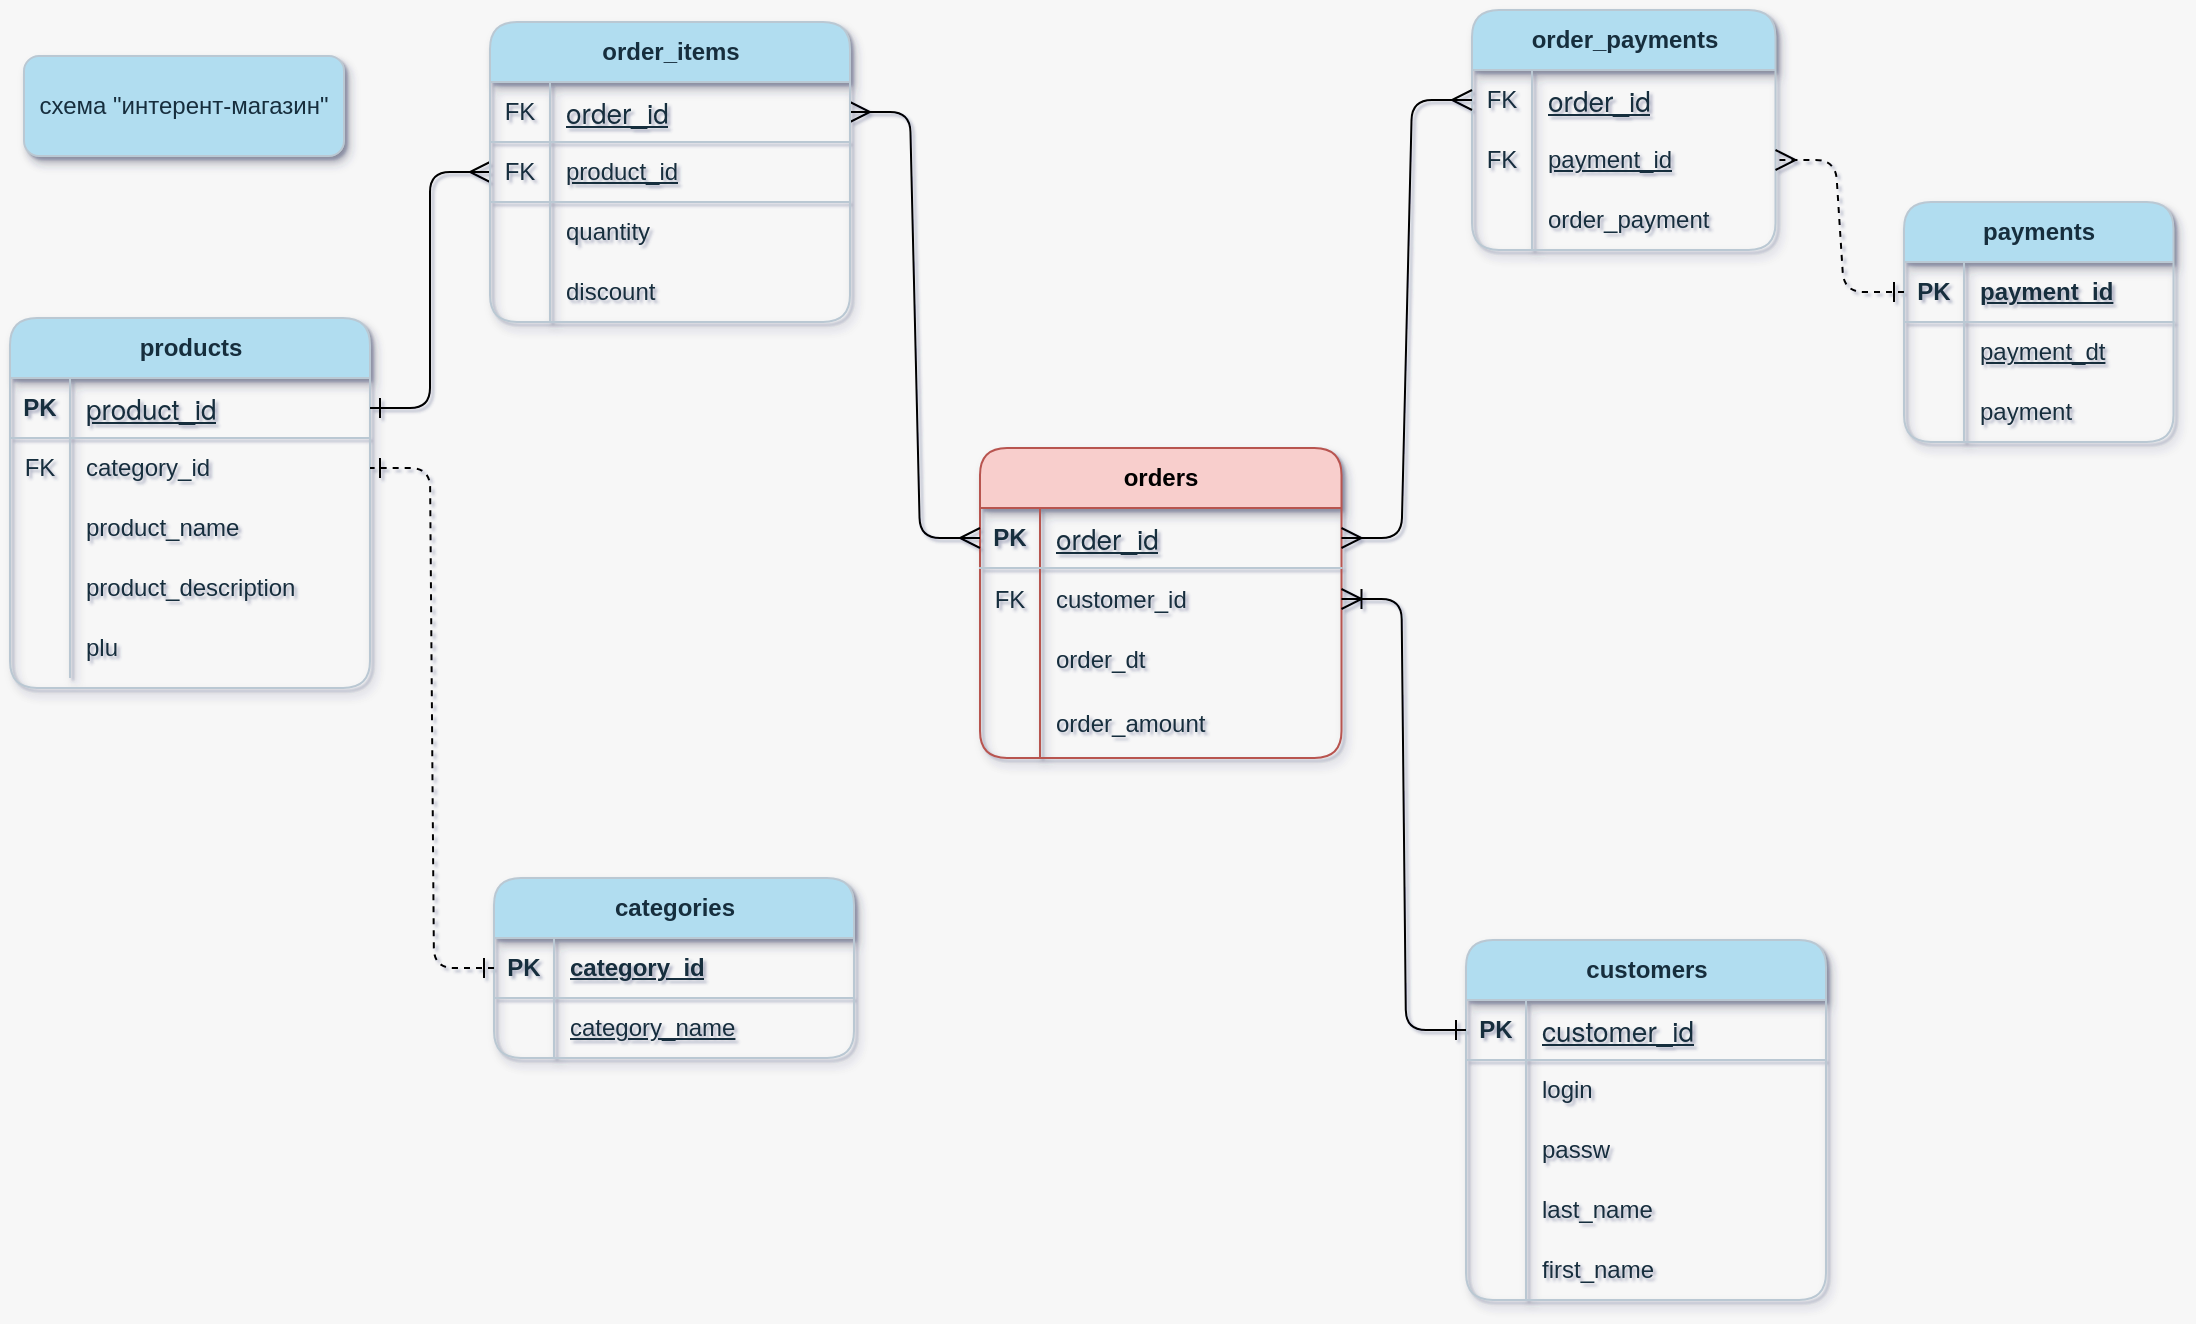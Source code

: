 <mxfile version="26.2.5">
  <diagram name="Страница — 1" id="KrQcsc7k31fv6pEr_eMl">
    <mxGraphModel dx="1380" dy="824" grid="0" gridSize="9" guides="1" tooltips="1" connect="1" arrows="1" fold="1" page="1" pageScale="1" pageWidth="1169" pageHeight="827" background="#F7F7F7" math="0" shadow="1">
      <root>
        <mxCell id="0" />
        <mxCell id="1" parent="0" />
        <mxCell id="bclJb7v47F72luOyzwXd-2" value="orders" style="shape=table;startSize=30;container=1;collapsible=1;childLayout=tableLayout;fixedRows=1;rowLines=0;fontStyle=1;align=center;resizeLast=1;html=1;rounded=1;shadow=1;fillColor=#f8cecc;strokeColor=#b85450;labelBackgroundColor=none;" parent="1" vertex="1">
          <mxGeometry x="547" y="238" width="180.75" height="155" as="geometry" />
        </mxCell>
        <mxCell id="bclJb7v47F72luOyzwXd-3" value="" style="shape=tableRow;horizontal=0;startSize=0;swimlaneHead=0;swimlaneBody=0;fillColor=none;collapsible=0;dropTarget=0;points=[[0,0.5],[1,0.5]];portConstraint=eastwest;top=0;left=0;right=0;bottom=1;rounded=1;labelBackgroundColor=none;strokeColor=#BAC8D3;fontColor=#182E3E;" parent="bclJb7v47F72luOyzwXd-2" vertex="1">
          <mxGeometry y="30" width="180.75" height="30" as="geometry" />
        </mxCell>
        <mxCell id="bclJb7v47F72luOyzwXd-4" value="PK" style="shape=partialRectangle;connectable=0;fillColor=none;top=0;left=0;bottom=0;right=0;fontStyle=1;overflow=hidden;whiteSpace=wrap;html=1;rounded=1;labelBackgroundColor=none;strokeColor=#BAC8D3;fontColor=#182E3E;" parent="bclJb7v47F72luOyzwXd-3" vertex="1">
          <mxGeometry width="30" height="30" as="geometry">
            <mxRectangle width="30" height="30" as="alternateBounds" />
          </mxGeometry>
        </mxCell>
        <mxCell id="bclJb7v47F72luOyzwXd-5" value="&lt;span style=&quot;font-family: &amp;quot;Helvetica Neue&amp;quot;, Helvetica, Arial, sans-serif; font-size: 14px; font-weight: 400;&quot;&gt;order_id&lt;/span&gt;" style="shape=partialRectangle;connectable=0;fillColor=none;top=0;left=0;bottom=0;right=0;align=left;spacingLeft=6;fontStyle=5;overflow=hidden;whiteSpace=wrap;html=1;rounded=1;labelBackgroundColor=none;strokeColor=#BAC8D3;fontColor=#182E3E;" parent="bclJb7v47F72luOyzwXd-3" vertex="1">
          <mxGeometry x="30" width="150.75" height="30" as="geometry">
            <mxRectangle width="150.75" height="30" as="alternateBounds" />
          </mxGeometry>
        </mxCell>
        <mxCell id="bclJb7v47F72luOyzwXd-6" value="" style="shape=tableRow;horizontal=0;startSize=0;swimlaneHead=0;swimlaneBody=0;fillColor=none;collapsible=0;dropTarget=0;points=[[0,0.5],[1,0.5]];portConstraint=eastwest;top=0;left=0;right=0;bottom=0;rounded=1;labelBackgroundColor=none;strokeColor=#BAC8D3;fontColor=#182E3E;" parent="bclJb7v47F72luOyzwXd-2" vertex="1">
          <mxGeometry y="60" width="180.75" height="31" as="geometry" />
        </mxCell>
        <mxCell id="bclJb7v47F72luOyzwXd-7" value="FK" style="shape=partialRectangle;connectable=0;fillColor=none;top=0;left=0;bottom=0;right=0;editable=1;overflow=hidden;whiteSpace=wrap;html=1;rounded=1;labelBackgroundColor=none;strokeColor=#BAC8D3;fontColor=#182E3E;" parent="bclJb7v47F72luOyzwXd-6" vertex="1">
          <mxGeometry width="30" height="31" as="geometry">
            <mxRectangle width="30" height="31" as="alternateBounds" />
          </mxGeometry>
        </mxCell>
        <mxCell id="bclJb7v47F72luOyzwXd-8" value="customer_id" style="shape=partialRectangle;connectable=0;fillColor=none;top=0;left=0;bottom=0;right=0;align=left;spacingLeft=6;overflow=hidden;whiteSpace=wrap;html=1;rounded=1;labelBackgroundColor=none;strokeColor=#BAC8D3;fontColor=#182E3E;" parent="bclJb7v47F72luOyzwXd-6" vertex="1">
          <mxGeometry x="30" width="150.75" height="31" as="geometry">
            <mxRectangle width="150.75" height="31" as="alternateBounds" />
          </mxGeometry>
        </mxCell>
        <mxCell id="bclJb7v47F72luOyzwXd-21" value="" style="shape=tableRow;horizontal=0;startSize=0;swimlaneHead=0;swimlaneBody=0;fillColor=none;collapsible=0;dropTarget=0;points=[[0,0.5],[1,0.5]];portConstraint=eastwest;top=0;left=0;right=0;bottom=0;rounded=1;labelBackgroundColor=none;strokeColor=#BAC8D3;fontColor=#182E3E;" parent="bclJb7v47F72luOyzwXd-2" vertex="1">
          <mxGeometry y="91" width="180.75" height="30" as="geometry" />
        </mxCell>
        <mxCell id="bclJb7v47F72luOyzwXd-22" value="" style="shape=partialRectangle;connectable=0;fillColor=none;top=0;left=0;bottom=0;right=0;editable=1;overflow=hidden;whiteSpace=wrap;html=1;rounded=1;labelBackgroundColor=none;strokeColor=#BAC8D3;fontColor=#182E3E;" parent="bclJb7v47F72luOyzwXd-21" vertex="1">
          <mxGeometry width="30" height="30" as="geometry">
            <mxRectangle width="30" height="30" as="alternateBounds" />
          </mxGeometry>
        </mxCell>
        <mxCell id="bclJb7v47F72luOyzwXd-23" value="order_dt" style="shape=partialRectangle;connectable=0;fillColor=none;top=0;left=0;bottom=0;right=0;align=left;spacingLeft=6;overflow=hidden;whiteSpace=wrap;html=1;rounded=1;labelBackgroundColor=none;strokeColor=#BAC8D3;fontColor=#182E3E;" parent="bclJb7v47F72luOyzwXd-21" vertex="1">
          <mxGeometry x="30" width="150.75" height="30" as="geometry">
            <mxRectangle width="150.75" height="30" as="alternateBounds" />
          </mxGeometry>
        </mxCell>
        <mxCell id="bclJb7v47F72luOyzwXd-18" value="" style="shape=tableRow;horizontal=0;startSize=0;swimlaneHead=0;swimlaneBody=0;fillColor=none;collapsible=0;dropTarget=0;points=[[0,0.5],[1,0.5]];portConstraint=eastwest;top=0;left=0;right=0;bottom=0;rounded=1;labelBackgroundColor=none;strokeColor=#BAC8D3;fontColor=#182E3E;" parent="bclJb7v47F72luOyzwXd-2" vertex="1">
          <mxGeometry y="121" width="180.75" height="34" as="geometry" />
        </mxCell>
        <mxCell id="bclJb7v47F72luOyzwXd-19" value="" style="shape=partialRectangle;connectable=0;fillColor=none;top=0;left=0;bottom=0;right=0;editable=1;overflow=hidden;whiteSpace=wrap;html=1;rounded=1;labelBackgroundColor=none;strokeColor=#BAC8D3;fontColor=#182E3E;" parent="bclJb7v47F72luOyzwXd-18" vertex="1">
          <mxGeometry width="30" height="34" as="geometry">
            <mxRectangle width="30" height="34" as="alternateBounds" />
          </mxGeometry>
        </mxCell>
        <mxCell id="bclJb7v47F72luOyzwXd-20" value="order_amount" style="shape=partialRectangle;connectable=0;fillColor=none;top=0;left=0;bottom=0;right=0;align=left;spacingLeft=6;overflow=hidden;whiteSpace=wrap;html=1;rounded=1;labelBackgroundColor=none;strokeColor=#BAC8D3;fontColor=#182E3E;" parent="bclJb7v47F72luOyzwXd-18" vertex="1">
          <mxGeometry x="30" width="150.75" height="34" as="geometry">
            <mxRectangle width="150.75" height="34" as="alternateBounds" />
          </mxGeometry>
        </mxCell>
        <mxCell id="bclJb7v47F72luOyzwXd-79" value="схема &quot;интерент-магазин&quot;" style="whiteSpace=wrap;html=1;align=center;fillColor=#B1DDF0;strokeColor=#BAC8D3;rounded=1;shadow=1;labelBackgroundColor=none;fontColor=#182E3E;" parent="1" vertex="1">
          <mxGeometry x="69" y="42" width="160" height="50" as="geometry" />
        </mxCell>
        <mxCell id="7eyVPZF4cDGqQZZLg-yx-17" value="order_payments" style="shape=table;startSize=30;container=1;collapsible=1;childLayout=tableLayout;fixedRows=1;rowLines=0;fontStyle=1;align=center;resizeLast=1;html=1;rounded=1;shadow=1;fillColor=#B1DDF0;strokeColor=#BAC8D3;labelBackgroundColor=none;fontColor=#182E3E;" vertex="1" parent="1">
          <mxGeometry x="793" y="19" width="151.75" height="120" as="geometry" />
        </mxCell>
        <mxCell id="7eyVPZF4cDGqQZZLg-yx-21" value="" style="shape=tableRow;horizontal=0;startSize=0;swimlaneHead=0;swimlaneBody=0;fillColor=none;collapsible=0;dropTarget=0;points=[[0,0.5],[1,0.5]];portConstraint=eastwest;top=0;left=0;right=0;bottom=0;rounded=1;labelBackgroundColor=none;strokeColor=#BAC8D3;fontColor=#182E3E;" vertex="1" parent="7eyVPZF4cDGqQZZLg-yx-17">
          <mxGeometry y="30" width="151.75" height="30" as="geometry" />
        </mxCell>
        <mxCell id="7eyVPZF4cDGqQZZLg-yx-22" value="FK" style="shape=partialRectangle;connectable=0;fillColor=none;top=0;left=0;bottom=0;right=0;editable=1;overflow=hidden;whiteSpace=wrap;html=1;rounded=1;labelBackgroundColor=none;strokeColor=#BAC8D3;fontColor=#182E3E;" vertex="1" parent="7eyVPZF4cDGqQZZLg-yx-21">
          <mxGeometry width="30" height="30" as="geometry">
            <mxRectangle width="30" height="30" as="alternateBounds" />
          </mxGeometry>
        </mxCell>
        <mxCell id="7eyVPZF4cDGqQZZLg-yx-23" value="&lt;span style=&quot;font-family: &amp;quot;Helvetica Neue&amp;quot;, Helvetica, Arial, sans-serif; font-size: 14px; text-decoration-line: underline;&quot;&gt;order_id&lt;/span&gt;" style="shape=partialRectangle;connectable=0;fillColor=none;top=0;left=0;bottom=0;right=0;align=left;spacingLeft=6;overflow=hidden;whiteSpace=wrap;html=1;rounded=1;labelBackgroundColor=none;strokeColor=#BAC8D3;fontColor=#182E3E;" vertex="1" parent="7eyVPZF4cDGqQZZLg-yx-21">
          <mxGeometry x="30" width="121.75" height="30" as="geometry">
            <mxRectangle width="121.75" height="30" as="alternateBounds" />
          </mxGeometry>
        </mxCell>
        <mxCell id="7eyVPZF4cDGqQZZLg-yx-24" value="" style="shape=tableRow;horizontal=0;startSize=0;swimlaneHead=0;swimlaneBody=0;fillColor=none;collapsible=0;dropTarget=0;points=[[0,0.5],[1,0.5]];portConstraint=eastwest;top=0;left=0;right=0;bottom=0;rounded=1;labelBackgroundColor=none;strokeColor=#BAC8D3;fontColor=#182E3E;" vertex="1" parent="7eyVPZF4cDGqQZZLg-yx-17">
          <mxGeometry y="60" width="151.75" height="30" as="geometry" />
        </mxCell>
        <mxCell id="7eyVPZF4cDGqQZZLg-yx-25" value="FK" style="shape=partialRectangle;connectable=0;fillColor=none;top=0;left=0;bottom=0;right=0;editable=1;overflow=hidden;whiteSpace=wrap;html=1;rounded=1;labelBackgroundColor=none;strokeColor=#BAC8D3;fontColor=#182E3E;" vertex="1" parent="7eyVPZF4cDGqQZZLg-yx-24">
          <mxGeometry width="30" height="30" as="geometry">
            <mxRectangle width="30" height="30" as="alternateBounds" />
          </mxGeometry>
        </mxCell>
        <mxCell id="7eyVPZF4cDGqQZZLg-yx-26" value="&lt;u&gt;payment_id&lt;/u&gt;" style="shape=partialRectangle;connectable=0;fillColor=none;top=0;left=0;bottom=0;right=0;align=left;spacingLeft=6;overflow=hidden;whiteSpace=wrap;html=1;rounded=1;labelBackgroundColor=none;strokeColor=#BAC8D3;fontColor=#182E3E;" vertex="1" parent="7eyVPZF4cDGqQZZLg-yx-24">
          <mxGeometry x="30" width="121.75" height="30" as="geometry">
            <mxRectangle width="121.75" height="30" as="alternateBounds" />
          </mxGeometry>
        </mxCell>
        <mxCell id="7eyVPZF4cDGqQZZLg-yx-27" value="" style="shape=tableRow;horizontal=0;startSize=0;swimlaneHead=0;swimlaneBody=0;fillColor=none;collapsible=0;dropTarget=0;points=[[0,0.5],[1,0.5]];portConstraint=eastwest;top=0;left=0;right=0;bottom=0;rounded=1;labelBackgroundColor=none;strokeColor=#BAC8D3;fontColor=#182E3E;" vertex="1" parent="7eyVPZF4cDGqQZZLg-yx-17">
          <mxGeometry y="90" width="151.75" height="30" as="geometry" />
        </mxCell>
        <mxCell id="7eyVPZF4cDGqQZZLg-yx-28" value="" style="shape=partialRectangle;connectable=0;fillColor=none;top=0;left=0;bottom=0;right=0;editable=1;overflow=hidden;whiteSpace=wrap;html=1;rounded=1;labelBackgroundColor=none;strokeColor=#BAC8D3;fontColor=#182E3E;" vertex="1" parent="7eyVPZF4cDGqQZZLg-yx-27">
          <mxGeometry width="30" height="30" as="geometry">
            <mxRectangle width="30" height="30" as="alternateBounds" />
          </mxGeometry>
        </mxCell>
        <mxCell id="7eyVPZF4cDGqQZZLg-yx-29" value="order_payment" style="shape=partialRectangle;connectable=0;fillColor=none;top=0;left=0;bottom=0;right=0;align=left;spacingLeft=6;overflow=hidden;whiteSpace=wrap;html=1;rounded=1;labelBackgroundColor=none;strokeColor=#BAC8D3;fontColor=#182E3E;" vertex="1" parent="7eyVPZF4cDGqQZZLg-yx-27">
          <mxGeometry x="30" width="121.75" height="30" as="geometry">
            <mxRectangle width="121.75" height="30" as="alternateBounds" />
          </mxGeometry>
        </mxCell>
        <mxCell id="7eyVPZF4cDGqQZZLg-yx-33" value="payments" style="shape=table;startSize=30;container=1;collapsible=1;childLayout=tableLayout;fixedRows=1;rowLines=0;fontStyle=1;align=center;resizeLast=1;html=1;rounded=1;shadow=1;fillColor=#B1DDF0;strokeColor=#BAC8D3;labelBackgroundColor=none;fontColor=#182E3E;" vertex="1" parent="1">
          <mxGeometry x="1009" y="115" width="134.75" height="120" as="geometry" />
        </mxCell>
        <mxCell id="7eyVPZF4cDGqQZZLg-yx-34" value="" style="shape=tableRow;horizontal=0;startSize=0;swimlaneHead=0;swimlaneBody=0;fillColor=none;collapsible=0;dropTarget=0;points=[[0,0.5],[1,0.5]];portConstraint=eastwest;top=0;left=0;right=0;bottom=1;rounded=1;labelBackgroundColor=none;strokeColor=#BAC8D3;fontColor=#182E3E;" vertex="1" parent="7eyVPZF4cDGqQZZLg-yx-33">
          <mxGeometry y="30" width="134.75" height="30" as="geometry" />
        </mxCell>
        <mxCell id="7eyVPZF4cDGqQZZLg-yx-35" value="PK" style="shape=partialRectangle;connectable=0;fillColor=none;top=0;left=0;bottom=0;right=0;fontStyle=1;overflow=hidden;whiteSpace=wrap;html=1;rounded=1;labelBackgroundColor=none;strokeColor=#BAC8D3;fontColor=#182E3E;" vertex="1" parent="7eyVPZF4cDGqQZZLg-yx-34">
          <mxGeometry width="30" height="30" as="geometry">
            <mxRectangle width="30" height="30" as="alternateBounds" />
          </mxGeometry>
        </mxCell>
        <mxCell id="7eyVPZF4cDGqQZZLg-yx-36" value="payment_id" style="shape=partialRectangle;connectable=0;fillColor=none;top=0;left=0;bottom=0;right=0;align=left;spacingLeft=6;fontStyle=5;overflow=hidden;whiteSpace=wrap;html=1;rounded=1;labelBackgroundColor=none;strokeColor=#BAC8D3;fontColor=#182E3E;" vertex="1" parent="7eyVPZF4cDGqQZZLg-yx-34">
          <mxGeometry x="30" width="104.75" height="30" as="geometry">
            <mxRectangle width="104.75" height="30" as="alternateBounds" />
          </mxGeometry>
        </mxCell>
        <mxCell id="7eyVPZF4cDGqQZZLg-yx-40" value="" style="shape=tableRow;horizontal=0;startSize=0;swimlaneHead=0;swimlaneBody=0;fillColor=none;collapsible=0;dropTarget=0;points=[[0,0.5],[1,0.5]];portConstraint=eastwest;top=0;left=0;right=0;bottom=0;rounded=1;labelBackgroundColor=none;strokeColor=#BAC8D3;fontColor=#182E3E;" vertex="1" parent="7eyVPZF4cDGqQZZLg-yx-33">
          <mxGeometry y="60" width="134.75" height="30" as="geometry" />
        </mxCell>
        <mxCell id="7eyVPZF4cDGqQZZLg-yx-41" value="" style="shape=partialRectangle;connectable=0;fillColor=none;top=0;left=0;bottom=0;right=0;editable=1;overflow=hidden;whiteSpace=wrap;html=1;rounded=1;labelBackgroundColor=none;strokeColor=#BAC8D3;fontColor=#182E3E;" vertex="1" parent="7eyVPZF4cDGqQZZLg-yx-40">
          <mxGeometry width="30" height="30" as="geometry">
            <mxRectangle width="30" height="30" as="alternateBounds" />
          </mxGeometry>
        </mxCell>
        <mxCell id="7eyVPZF4cDGqQZZLg-yx-42" value="&lt;u&gt;payment_dt&lt;/u&gt;" style="shape=partialRectangle;connectable=0;fillColor=none;top=0;left=0;bottom=0;right=0;align=left;spacingLeft=6;overflow=hidden;whiteSpace=wrap;html=1;rounded=1;labelBackgroundColor=none;strokeColor=#BAC8D3;fontColor=#182E3E;" vertex="1" parent="7eyVPZF4cDGqQZZLg-yx-40">
          <mxGeometry x="30" width="104.75" height="30" as="geometry">
            <mxRectangle width="104.75" height="30" as="alternateBounds" />
          </mxGeometry>
        </mxCell>
        <mxCell id="7eyVPZF4cDGqQZZLg-yx-43" value="" style="shape=tableRow;horizontal=0;startSize=0;swimlaneHead=0;swimlaneBody=0;fillColor=none;collapsible=0;dropTarget=0;points=[[0,0.5],[1,0.5]];portConstraint=eastwest;top=0;left=0;right=0;bottom=0;rounded=1;labelBackgroundColor=none;strokeColor=#BAC8D3;fontColor=#182E3E;" vertex="1" parent="7eyVPZF4cDGqQZZLg-yx-33">
          <mxGeometry y="90" width="134.75" height="30" as="geometry" />
        </mxCell>
        <mxCell id="7eyVPZF4cDGqQZZLg-yx-44" value="" style="shape=partialRectangle;connectable=0;fillColor=none;top=0;left=0;bottom=0;right=0;editable=1;overflow=hidden;whiteSpace=wrap;html=1;rounded=1;labelBackgroundColor=none;strokeColor=#BAC8D3;fontColor=#182E3E;" vertex="1" parent="7eyVPZF4cDGqQZZLg-yx-43">
          <mxGeometry width="30" height="30" as="geometry">
            <mxRectangle width="30" height="30" as="alternateBounds" />
          </mxGeometry>
        </mxCell>
        <mxCell id="7eyVPZF4cDGqQZZLg-yx-45" value="payment" style="shape=partialRectangle;connectable=0;fillColor=none;top=0;left=0;bottom=0;right=0;align=left;spacingLeft=6;overflow=hidden;whiteSpace=wrap;html=1;rounded=1;labelBackgroundColor=none;strokeColor=#BAC8D3;fontColor=#182E3E;" vertex="1" parent="7eyVPZF4cDGqQZZLg-yx-43">
          <mxGeometry x="30" width="104.75" height="30" as="geometry">
            <mxRectangle width="104.75" height="30" as="alternateBounds" />
          </mxGeometry>
        </mxCell>
        <mxCell id="7eyVPZF4cDGqQZZLg-yx-46" value="categories" style="shape=table;startSize=30;container=1;collapsible=1;childLayout=tableLayout;fixedRows=1;rowLines=0;fontStyle=1;align=center;resizeLast=1;html=1;rounded=1;shadow=1;fillColor=#B1DDF0;strokeColor=#BAC8D3;labelBackgroundColor=none;fontColor=#182E3E;" vertex="1" parent="1">
          <mxGeometry x="304" y="453" width="180" height="90" as="geometry" />
        </mxCell>
        <mxCell id="7eyVPZF4cDGqQZZLg-yx-47" value="" style="shape=tableRow;horizontal=0;startSize=0;swimlaneHead=0;swimlaneBody=0;fillColor=none;collapsible=0;dropTarget=0;points=[[0,0.5],[1,0.5]];portConstraint=eastwest;top=0;left=0;right=0;bottom=1;rounded=1;labelBackgroundColor=none;strokeColor=#BAC8D3;fontColor=#182E3E;" vertex="1" parent="7eyVPZF4cDGqQZZLg-yx-46">
          <mxGeometry y="30" width="180" height="30" as="geometry" />
        </mxCell>
        <mxCell id="7eyVPZF4cDGqQZZLg-yx-48" value="PK" style="shape=partialRectangle;connectable=0;fillColor=none;top=0;left=0;bottom=0;right=0;fontStyle=1;overflow=hidden;whiteSpace=wrap;html=1;rounded=1;labelBackgroundColor=none;strokeColor=#BAC8D3;fontColor=#182E3E;" vertex="1" parent="7eyVPZF4cDGqQZZLg-yx-47">
          <mxGeometry width="30" height="30" as="geometry">
            <mxRectangle width="30" height="30" as="alternateBounds" />
          </mxGeometry>
        </mxCell>
        <mxCell id="7eyVPZF4cDGqQZZLg-yx-49" value="category_id" style="shape=partialRectangle;connectable=0;fillColor=none;top=0;left=0;bottom=0;right=0;align=left;spacingLeft=6;fontStyle=5;overflow=hidden;whiteSpace=wrap;html=1;rounded=1;labelBackgroundColor=none;strokeColor=#BAC8D3;fontColor=#182E3E;" vertex="1" parent="7eyVPZF4cDGqQZZLg-yx-47">
          <mxGeometry x="30" width="150" height="30" as="geometry">
            <mxRectangle width="150" height="30" as="alternateBounds" />
          </mxGeometry>
        </mxCell>
        <mxCell id="7eyVPZF4cDGqQZZLg-yx-50" value="" style="shape=tableRow;horizontal=0;startSize=0;swimlaneHead=0;swimlaneBody=0;fillColor=none;collapsible=0;dropTarget=0;points=[[0,0.5],[1,0.5]];portConstraint=eastwest;top=0;left=0;right=0;bottom=0;rounded=1;labelBackgroundColor=none;strokeColor=#BAC8D3;fontColor=#182E3E;" vertex="1" parent="7eyVPZF4cDGqQZZLg-yx-46">
          <mxGeometry y="60" width="180" height="30" as="geometry" />
        </mxCell>
        <mxCell id="7eyVPZF4cDGqQZZLg-yx-51" value="" style="shape=partialRectangle;connectable=0;fillColor=none;top=0;left=0;bottom=0;right=0;editable=1;overflow=hidden;whiteSpace=wrap;html=1;rounded=1;labelBackgroundColor=none;strokeColor=#BAC8D3;fontColor=#182E3E;" vertex="1" parent="7eyVPZF4cDGqQZZLg-yx-50">
          <mxGeometry width="30" height="30" as="geometry">
            <mxRectangle width="30" height="30" as="alternateBounds" />
          </mxGeometry>
        </mxCell>
        <mxCell id="7eyVPZF4cDGqQZZLg-yx-52" value="&lt;u&gt;category_name&lt;/u&gt;" style="shape=partialRectangle;connectable=0;fillColor=none;top=0;left=0;bottom=0;right=0;align=left;spacingLeft=6;overflow=hidden;whiteSpace=wrap;html=1;rounded=1;labelBackgroundColor=none;strokeColor=#BAC8D3;fontColor=#182E3E;" vertex="1" parent="7eyVPZF4cDGqQZZLg-yx-50">
          <mxGeometry x="30" width="150" height="30" as="geometry">
            <mxRectangle width="150" height="30" as="alternateBounds" />
          </mxGeometry>
        </mxCell>
        <mxCell id="7eyVPZF4cDGqQZZLg-yx-56" value="customers" style="shape=table;startSize=30;container=1;collapsible=1;childLayout=tableLayout;fixedRows=1;rowLines=0;fontStyle=1;align=center;resizeLast=1;html=1;rounded=1;shadow=1;fillColor=#B1DDF0;strokeColor=#BAC8D3;labelBackgroundColor=none;fontColor=#182E3E;" vertex="1" parent="1">
          <mxGeometry x="790" y="484" width="180" height="180" as="geometry" />
        </mxCell>
        <mxCell id="7eyVPZF4cDGqQZZLg-yx-57" value="" style="shape=tableRow;horizontal=0;startSize=0;swimlaneHead=0;swimlaneBody=0;fillColor=none;collapsible=0;dropTarget=0;points=[[0,0.5],[1,0.5]];portConstraint=eastwest;top=0;left=0;right=0;bottom=1;rounded=1;labelBackgroundColor=none;strokeColor=#BAC8D3;fontColor=#182E3E;" vertex="1" parent="7eyVPZF4cDGqQZZLg-yx-56">
          <mxGeometry y="30" width="180" height="30" as="geometry" />
        </mxCell>
        <mxCell id="7eyVPZF4cDGqQZZLg-yx-58" value="PK" style="shape=partialRectangle;connectable=0;fillColor=none;top=0;left=0;bottom=0;right=0;fontStyle=1;overflow=hidden;whiteSpace=wrap;html=1;rounded=1;labelBackgroundColor=none;strokeColor=#BAC8D3;fontColor=#182E3E;" vertex="1" parent="7eyVPZF4cDGqQZZLg-yx-57">
          <mxGeometry width="30" height="30" as="geometry">
            <mxRectangle width="30" height="30" as="alternateBounds" />
          </mxGeometry>
        </mxCell>
        <mxCell id="7eyVPZF4cDGqQZZLg-yx-59" value="&lt;span style=&quot;font-family: &amp;quot;Helvetica Neue&amp;quot;, Helvetica, Arial, sans-serif; font-size: 14px; font-weight: 400;&quot;&gt;customer_id&lt;/span&gt;" style="shape=partialRectangle;connectable=0;fillColor=none;top=0;left=0;bottom=0;right=0;align=left;spacingLeft=6;fontStyle=5;overflow=hidden;whiteSpace=wrap;html=1;rounded=1;labelBackgroundColor=none;strokeColor=#BAC8D3;fontColor=#182E3E;" vertex="1" parent="7eyVPZF4cDGqQZZLg-yx-57">
          <mxGeometry x="30" width="150" height="30" as="geometry">
            <mxRectangle width="150" height="30" as="alternateBounds" />
          </mxGeometry>
        </mxCell>
        <mxCell id="7eyVPZF4cDGqQZZLg-yx-60" value="" style="shape=tableRow;horizontal=0;startSize=0;swimlaneHead=0;swimlaneBody=0;fillColor=none;collapsible=0;dropTarget=0;points=[[0,0.5],[1,0.5]];portConstraint=eastwest;top=0;left=0;right=0;bottom=0;rounded=1;labelBackgroundColor=none;strokeColor=#BAC8D3;fontColor=#182E3E;" vertex="1" parent="7eyVPZF4cDGqQZZLg-yx-56">
          <mxGeometry y="60" width="180" height="30" as="geometry" />
        </mxCell>
        <mxCell id="7eyVPZF4cDGqQZZLg-yx-61" value="" style="shape=partialRectangle;connectable=0;fillColor=none;top=0;left=0;bottom=0;right=0;editable=1;overflow=hidden;whiteSpace=wrap;html=1;rounded=1;labelBackgroundColor=none;strokeColor=#BAC8D3;fontColor=#182E3E;" vertex="1" parent="7eyVPZF4cDGqQZZLg-yx-60">
          <mxGeometry width="30" height="30" as="geometry">
            <mxRectangle width="30" height="30" as="alternateBounds" />
          </mxGeometry>
        </mxCell>
        <mxCell id="7eyVPZF4cDGqQZZLg-yx-62" value="login" style="shape=partialRectangle;connectable=0;fillColor=none;top=0;left=0;bottom=0;right=0;align=left;spacingLeft=6;overflow=hidden;whiteSpace=wrap;html=1;rounded=1;labelBackgroundColor=none;strokeColor=#BAC8D3;fontColor=#182E3E;" vertex="1" parent="7eyVPZF4cDGqQZZLg-yx-60">
          <mxGeometry x="30" width="150" height="30" as="geometry">
            <mxRectangle width="150" height="30" as="alternateBounds" />
          </mxGeometry>
        </mxCell>
        <mxCell id="7eyVPZF4cDGqQZZLg-yx-63" value="" style="shape=tableRow;horizontal=0;startSize=0;swimlaneHead=0;swimlaneBody=0;fillColor=none;collapsible=0;dropTarget=0;points=[[0,0.5],[1,0.5]];portConstraint=eastwest;top=0;left=0;right=0;bottom=0;rounded=1;labelBackgroundColor=none;strokeColor=#BAC8D3;fontColor=#182E3E;" vertex="1" parent="7eyVPZF4cDGqQZZLg-yx-56">
          <mxGeometry y="90" width="180" height="30" as="geometry" />
        </mxCell>
        <mxCell id="7eyVPZF4cDGqQZZLg-yx-64" value="" style="shape=partialRectangle;connectable=0;fillColor=none;top=0;left=0;bottom=0;right=0;editable=1;overflow=hidden;whiteSpace=wrap;html=1;rounded=1;labelBackgroundColor=none;strokeColor=#BAC8D3;fontColor=#182E3E;" vertex="1" parent="7eyVPZF4cDGqQZZLg-yx-63">
          <mxGeometry width="30" height="30" as="geometry">
            <mxRectangle width="30" height="30" as="alternateBounds" />
          </mxGeometry>
        </mxCell>
        <mxCell id="7eyVPZF4cDGqQZZLg-yx-65" value="passw" style="shape=partialRectangle;connectable=0;fillColor=none;top=0;left=0;bottom=0;right=0;align=left;spacingLeft=6;overflow=hidden;whiteSpace=wrap;html=1;rounded=1;labelBackgroundColor=none;strokeColor=#BAC8D3;fontColor=#182E3E;" vertex="1" parent="7eyVPZF4cDGqQZZLg-yx-63">
          <mxGeometry x="30" width="150" height="30" as="geometry">
            <mxRectangle width="150" height="30" as="alternateBounds" />
          </mxGeometry>
        </mxCell>
        <mxCell id="7eyVPZF4cDGqQZZLg-yx-66" value="" style="shape=tableRow;horizontal=0;startSize=0;swimlaneHead=0;swimlaneBody=0;fillColor=none;collapsible=0;dropTarget=0;points=[[0,0.5],[1,0.5]];portConstraint=eastwest;top=0;left=0;right=0;bottom=0;rounded=1;labelBackgroundColor=none;strokeColor=#BAC8D3;fontColor=#182E3E;" vertex="1" parent="7eyVPZF4cDGqQZZLg-yx-56">
          <mxGeometry y="120" width="180" height="30" as="geometry" />
        </mxCell>
        <mxCell id="7eyVPZF4cDGqQZZLg-yx-67" value="" style="shape=partialRectangle;connectable=0;fillColor=none;top=0;left=0;bottom=0;right=0;editable=1;overflow=hidden;whiteSpace=wrap;html=1;rounded=1;labelBackgroundColor=none;strokeColor=#BAC8D3;fontColor=#182E3E;" vertex="1" parent="7eyVPZF4cDGqQZZLg-yx-66">
          <mxGeometry width="30" height="30" as="geometry">
            <mxRectangle width="30" height="30" as="alternateBounds" />
          </mxGeometry>
        </mxCell>
        <mxCell id="7eyVPZF4cDGqQZZLg-yx-68" value="last_name" style="shape=partialRectangle;connectable=0;fillColor=none;top=0;left=0;bottom=0;right=0;align=left;spacingLeft=6;overflow=hidden;whiteSpace=wrap;html=1;rounded=1;labelBackgroundColor=none;strokeColor=#BAC8D3;fontColor=#182E3E;" vertex="1" parent="7eyVPZF4cDGqQZZLg-yx-66">
          <mxGeometry x="30" width="150" height="30" as="geometry">
            <mxRectangle width="150" height="30" as="alternateBounds" />
          </mxGeometry>
        </mxCell>
        <mxCell id="7eyVPZF4cDGqQZZLg-yx-70" value="" style="shape=tableRow;horizontal=0;startSize=0;swimlaneHead=0;swimlaneBody=0;fillColor=none;collapsible=0;dropTarget=0;points=[[0,0.5],[1,0.5]];portConstraint=eastwest;top=0;left=0;right=0;bottom=0;rounded=1;labelBackgroundColor=none;strokeColor=#BAC8D3;fontColor=#182E3E;" vertex="1" parent="7eyVPZF4cDGqQZZLg-yx-56">
          <mxGeometry y="150" width="180" height="30" as="geometry" />
        </mxCell>
        <mxCell id="7eyVPZF4cDGqQZZLg-yx-71" value="" style="shape=partialRectangle;connectable=0;fillColor=none;top=0;left=0;bottom=0;right=0;editable=1;overflow=hidden;whiteSpace=wrap;html=1;rounded=1;labelBackgroundColor=none;strokeColor=#BAC8D3;fontColor=#182E3E;" vertex="1" parent="7eyVPZF4cDGqQZZLg-yx-70">
          <mxGeometry width="30" height="30" as="geometry">
            <mxRectangle width="30" height="30" as="alternateBounds" />
          </mxGeometry>
        </mxCell>
        <mxCell id="7eyVPZF4cDGqQZZLg-yx-72" value="first_name" style="shape=partialRectangle;connectable=0;fillColor=none;top=0;left=0;bottom=0;right=0;align=left;spacingLeft=6;overflow=hidden;whiteSpace=wrap;html=1;rounded=1;labelBackgroundColor=none;strokeColor=#BAC8D3;fontColor=#182E3E;" vertex="1" parent="7eyVPZF4cDGqQZZLg-yx-70">
          <mxGeometry x="30" width="150" height="30" as="geometry">
            <mxRectangle width="150" height="30" as="alternateBounds" />
          </mxGeometry>
        </mxCell>
        <mxCell id="7eyVPZF4cDGqQZZLg-yx-73" value="products" style="shape=table;startSize=30;container=1;collapsible=1;childLayout=tableLayout;fixedRows=1;rowLines=0;fontStyle=1;align=center;resizeLast=1;html=1;rounded=1;shadow=1;fillColor=#B1DDF0;strokeColor=#BAC8D3;labelBackgroundColor=none;fontColor=#182E3E;" vertex="1" parent="1">
          <mxGeometry x="62" y="173" width="180" height="185" as="geometry" />
        </mxCell>
        <mxCell id="7eyVPZF4cDGqQZZLg-yx-74" value="" style="shape=tableRow;horizontal=0;startSize=0;swimlaneHead=0;swimlaneBody=0;fillColor=none;collapsible=0;dropTarget=0;points=[[0,0.5],[1,0.5]];portConstraint=eastwest;top=0;left=0;right=0;bottom=1;rounded=1;labelBackgroundColor=none;strokeColor=#BAC8D3;fontColor=#182E3E;" vertex="1" parent="7eyVPZF4cDGqQZZLg-yx-73">
          <mxGeometry y="30" width="180" height="30" as="geometry" />
        </mxCell>
        <mxCell id="7eyVPZF4cDGqQZZLg-yx-75" value="PK" style="shape=partialRectangle;connectable=0;fillColor=none;top=0;left=0;bottom=0;right=0;fontStyle=1;overflow=hidden;whiteSpace=wrap;html=1;rounded=1;labelBackgroundColor=none;strokeColor=#BAC8D3;fontColor=#182E3E;" vertex="1" parent="7eyVPZF4cDGqQZZLg-yx-74">
          <mxGeometry width="30" height="30" as="geometry">
            <mxRectangle width="30" height="30" as="alternateBounds" />
          </mxGeometry>
        </mxCell>
        <mxCell id="7eyVPZF4cDGqQZZLg-yx-76" value="&lt;span style=&quot;font-family: &amp;quot;Helvetica Neue&amp;quot;, Helvetica, Arial, sans-serif; font-size: 14px; font-weight: 400;&quot;&gt;product_id&lt;/span&gt;" style="shape=partialRectangle;connectable=0;fillColor=none;top=0;left=0;bottom=0;right=0;align=left;spacingLeft=6;fontStyle=5;overflow=hidden;whiteSpace=wrap;html=1;rounded=1;labelBackgroundColor=none;strokeColor=#BAC8D3;fontColor=#182E3E;" vertex="1" parent="7eyVPZF4cDGqQZZLg-yx-74">
          <mxGeometry x="30" width="150" height="30" as="geometry">
            <mxRectangle width="150" height="30" as="alternateBounds" />
          </mxGeometry>
        </mxCell>
        <mxCell id="7eyVPZF4cDGqQZZLg-yx-77" value="" style="shape=tableRow;horizontal=0;startSize=0;swimlaneHead=0;swimlaneBody=0;fillColor=none;collapsible=0;dropTarget=0;points=[[0,0.5],[1,0.5]];portConstraint=eastwest;top=0;left=0;right=0;bottom=0;rounded=1;labelBackgroundColor=none;strokeColor=#BAC8D3;fontColor=#182E3E;" vertex="1" parent="7eyVPZF4cDGqQZZLg-yx-73">
          <mxGeometry y="60" width="180" height="30" as="geometry" />
        </mxCell>
        <mxCell id="7eyVPZF4cDGqQZZLg-yx-78" value="FK" style="shape=partialRectangle;connectable=0;fillColor=none;top=0;left=0;bottom=0;right=0;editable=1;overflow=hidden;whiteSpace=wrap;html=1;rounded=1;labelBackgroundColor=none;strokeColor=#BAC8D3;fontColor=#182E3E;" vertex="1" parent="7eyVPZF4cDGqQZZLg-yx-77">
          <mxGeometry width="30" height="30" as="geometry">
            <mxRectangle width="30" height="30" as="alternateBounds" />
          </mxGeometry>
        </mxCell>
        <mxCell id="7eyVPZF4cDGqQZZLg-yx-79" value="category_id" style="shape=partialRectangle;connectable=0;fillColor=none;top=0;left=0;bottom=0;right=0;align=left;spacingLeft=6;overflow=hidden;whiteSpace=wrap;html=1;rounded=1;labelBackgroundColor=none;strokeColor=#BAC8D3;fontColor=#182E3E;" vertex="1" parent="7eyVPZF4cDGqQZZLg-yx-77">
          <mxGeometry x="30" width="150" height="30" as="geometry">
            <mxRectangle width="150" height="30" as="alternateBounds" />
          </mxGeometry>
        </mxCell>
        <mxCell id="7eyVPZF4cDGqQZZLg-yx-80" value="" style="shape=tableRow;horizontal=0;startSize=0;swimlaneHead=0;swimlaneBody=0;fillColor=none;collapsible=0;dropTarget=0;points=[[0,0.5],[1,0.5]];portConstraint=eastwest;top=0;left=0;right=0;bottom=0;rounded=1;labelBackgroundColor=none;strokeColor=#BAC8D3;fontColor=#182E3E;" vertex="1" parent="7eyVPZF4cDGqQZZLg-yx-73">
          <mxGeometry y="90" width="180" height="30" as="geometry" />
        </mxCell>
        <mxCell id="7eyVPZF4cDGqQZZLg-yx-81" value="" style="shape=partialRectangle;connectable=0;fillColor=none;top=0;left=0;bottom=0;right=0;editable=1;overflow=hidden;whiteSpace=wrap;html=1;rounded=1;labelBackgroundColor=none;strokeColor=#BAC8D3;fontColor=#182E3E;" vertex="1" parent="7eyVPZF4cDGqQZZLg-yx-80">
          <mxGeometry width="30" height="30" as="geometry">
            <mxRectangle width="30" height="30" as="alternateBounds" />
          </mxGeometry>
        </mxCell>
        <mxCell id="7eyVPZF4cDGqQZZLg-yx-82" value="product_name" style="shape=partialRectangle;connectable=0;fillColor=none;top=0;left=0;bottom=0;right=0;align=left;spacingLeft=6;overflow=hidden;whiteSpace=wrap;html=1;rounded=1;labelBackgroundColor=none;strokeColor=#BAC8D3;fontColor=#182E3E;" vertex="1" parent="7eyVPZF4cDGqQZZLg-yx-80">
          <mxGeometry x="30" width="150" height="30" as="geometry">
            <mxRectangle width="150" height="30" as="alternateBounds" />
          </mxGeometry>
        </mxCell>
        <mxCell id="7eyVPZF4cDGqQZZLg-yx-83" value="" style="shape=tableRow;horizontal=0;startSize=0;swimlaneHead=0;swimlaneBody=0;fillColor=none;collapsible=0;dropTarget=0;points=[[0,0.5],[1,0.5]];portConstraint=eastwest;top=0;left=0;right=0;bottom=0;rounded=1;labelBackgroundColor=none;strokeColor=#BAC8D3;fontColor=#182E3E;" vertex="1" parent="7eyVPZF4cDGqQZZLg-yx-73">
          <mxGeometry y="120" width="180" height="30" as="geometry" />
        </mxCell>
        <mxCell id="7eyVPZF4cDGqQZZLg-yx-84" value="" style="shape=partialRectangle;connectable=0;fillColor=none;top=0;left=0;bottom=0;right=0;editable=1;overflow=hidden;whiteSpace=wrap;html=1;rounded=1;labelBackgroundColor=none;strokeColor=#BAC8D3;fontColor=#182E3E;" vertex="1" parent="7eyVPZF4cDGqQZZLg-yx-83">
          <mxGeometry width="30" height="30" as="geometry">
            <mxRectangle width="30" height="30" as="alternateBounds" />
          </mxGeometry>
        </mxCell>
        <mxCell id="7eyVPZF4cDGqQZZLg-yx-85" value="product_description" style="shape=partialRectangle;connectable=0;fillColor=none;top=0;left=0;bottom=0;right=0;align=left;spacingLeft=6;overflow=hidden;whiteSpace=wrap;html=1;rounded=1;labelBackgroundColor=none;strokeColor=#BAC8D3;fontColor=#182E3E;" vertex="1" parent="7eyVPZF4cDGqQZZLg-yx-83">
          <mxGeometry x="30" width="150" height="30" as="geometry">
            <mxRectangle width="150" height="30" as="alternateBounds" />
          </mxGeometry>
        </mxCell>
        <mxCell id="7eyVPZF4cDGqQZZLg-yx-86" value="" style="shape=tableRow;horizontal=0;startSize=0;swimlaneHead=0;swimlaneBody=0;fillColor=none;collapsible=0;dropTarget=0;points=[[0,0.5],[1,0.5]];portConstraint=eastwest;top=0;left=0;right=0;bottom=0;rounded=1;labelBackgroundColor=none;strokeColor=#BAC8D3;fontColor=#182E3E;" vertex="1" parent="7eyVPZF4cDGqQZZLg-yx-73">
          <mxGeometry y="150" width="180" height="30" as="geometry" />
        </mxCell>
        <mxCell id="7eyVPZF4cDGqQZZLg-yx-87" value="" style="shape=partialRectangle;connectable=0;fillColor=none;top=0;left=0;bottom=0;right=0;editable=1;overflow=hidden;whiteSpace=wrap;html=1;rounded=1;labelBackgroundColor=none;strokeColor=#BAC8D3;fontColor=#182E3E;" vertex="1" parent="7eyVPZF4cDGqQZZLg-yx-86">
          <mxGeometry width="30" height="30" as="geometry">
            <mxRectangle width="30" height="30" as="alternateBounds" />
          </mxGeometry>
        </mxCell>
        <mxCell id="7eyVPZF4cDGqQZZLg-yx-88" value="plu" style="shape=partialRectangle;connectable=0;fillColor=none;top=0;left=0;bottom=0;right=0;align=left;spacingLeft=6;overflow=hidden;whiteSpace=wrap;html=1;rounded=1;labelBackgroundColor=none;strokeColor=#BAC8D3;fontColor=#182E3E;" vertex="1" parent="7eyVPZF4cDGqQZZLg-yx-86">
          <mxGeometry x="30" width="150" height="30" as="geometry">
            <mxRectangle width="150" height="30" as="alternateBounds" />
          </mxGeometry>
        </mxCell>
        <mxCell id="7eyVPZF4cDGqQZZLg-yx-113" value="" style="edgeStyle=entityRelationEdgeStyle;fontSize=12;html=1;endArrow=ERmany;endFill=0;rounded=1;strokeColor=#000000;fontColor=#FFFFFF;startSize=8;endSize=8;curved=0;exitX=1;exitY=0.5;exitDx=0;exitDy=0;entryX=0;entryY=0.5;entryDx=0;entryDy=0;startArrow=ERone;startFill=0;" edge="1" parent="1" source="7eyVPZF4cDGqQZZLg-yx-74" target="7eyVPZF4cDGqQZZLg-yx-127">
          <mxGeometry width="100" height="100" relative="1" as="geometry">
            <mxPoint x="557" y="474" as="sourcePoint" />
            <mxPoint x="306" y="97" as="targetPoint" />
          </mxGeometry>
        </mxCell>
        <mxCell id="7eyVPZF4cDGqQZZLg-yx-115" value="" style="edgeStyle=entityRelationEdgeStyle;fontSize=12;html=1;endArrow=ERoneToMany;rounded=1;strokeColor=#000000;fontColor=#FFFFFF;startSize=8;endSize=8;curved=0;entryX=1;entryY=0.5;entryDx=0;entryDy=0;startArrow=ERone;startFill=0;" edge="1" parent="1" source="7eyVPZF4cDGqQZZLg-yx-57" target="bclJb7v47F72luOyzwXd-6">
          <mxGeometry width="100" height="100" relative="1" as="geometry">
            <mxPoint x="493" y="233" as="sourcePoint" />
            <mxPoint x="593" y="133" as="targetPoint" />
          </mxGeometry>
        </mxCell>
        <mxCell id="7eyVPZF4cDGqQZZLg-yx-116" value="" style="edgeStyle=entityRelationEdgeStyle;fontSize=12;html=1;endArrow=ERmany;endFill=0;rounded=1;strokeColor=#000000;fontColor=#FFFFFF;startSize=8;endSize=8;curved=0;startArrow=ERmany;startFill=0;entryX=1;entryY=0.5;entryDx=0;entryDy=0;" edge="1" parent="1" source="bclJb7v47F72luOyzwXd-3" target="7eyVPZF4cDGqQZZLg-yx-121">
          <mxGeometry width="100" height="100" relative="1" as="geometry">
            <mxPoint x="509" y="295" as="sourcePoint" />
            <mxPoint x="584" y="87" as="targetPoint" />
          </mxGeometry>
        </mxCell>
        <mxCell id="7eyVPZF4cDGqQZZLg-yx-117" value="" style="edgeStyle=entityRelationEdgeStyle;fontSize=12;html=1;endArrow=ERone;endFill=0;rounded=1;strokeColor=#000000;fontColor=#FFFFFF;startSize=8;endSize=8;curved=0;entryX=1;entryY=0.5;entryDx=0;entryDy=0;exitX=0;exitY=0.5;exitDx=0;exitDy=0;startArrow=ERone;startFill=0;dashed=1;" edge="1" parent="1" source="7eyVPZF4cDGqQZZLg-yx-47" target="7eyVPZF4cDGqQZZLg-yx-77">
          <mxGeometry width="100" height="100" relative="1" as="geometry">
            <mxPoint x="287" y="513" as="sourcePoint" />
            <mxPoint x="657" y="374" as="targetPoint" />
          </mxGeometry>
        </mxCell>
        <mxCell id="7eyVPZF4cDGqQZZLg-yx-118" value="" style="edgeStyle=entityRelationEdgeStyle;fontSize=12;html=1;endArrow=ERmany;endFill=0;rounded=1;strokeColor=#000000;fontColor=#FFFFFF;startSize=8;endSize=8;curved=0;entryX=1;entryY=0.5;entryDx=0;entryDy=0;startArrow=ERmany;startFill=0;" edge="1" parent="1" source="7eyVPZF4cDGqQZZLg-yx-21" target="bclJb7v47F72luOyzwXd-3">
          <mxGeometry width="100" height="100" relative="1" as="geometry">
            <mxPoint x="557" y="474" as="sourcePoint" />
            <mxPoint x="657" y="374" as="targetPoint" />
          </mxGeometry>
        </mxCell>
        <mxCell id="7eyVPZF4cDGqQZZLg-yx-119" value="" style="edgeStyle=entityRelationEdgeStyle;fontSize=12;html=1;endArrow=ERmany;endFill=0;rounded=1;strokeColor=#000000;fontColor=#FFFFFF;startSize=8;endSize=8;curved=0;entryX=1;entryY=0.5;entryDx=0;entryDy=0;exitX=0;exitY=0.5;exitDx=0;exitDy=0;startArrow=ERone;startFill=0;dashed=1;" edge="1" parent="1" source="7eyVPZF4cDGqQZZLg-yx-34" target="7eyVPZF4cDGqQZZLg-yx-24">
          <mxGeometry width="100" height="100" relative="1" as="geometry">
            <mxPoint x="1127" y="266" as="sourcePoint" />
            <mxPoint x="657" y="241" as="targetPoint" />
          </mxGeometry>
        </mxCell>
        <mxCell id="7eyVPZF4cDGqQZZLg-yx-120" value="order_items" style="shape=table;startSize=30;container=1;collapsible=1;childLayout=tableLayout;fixedRows=1;rowLines=0;fontStyle=1;align=center;resizeLast=1;html=1;rounded=1;shadow=1;fillColor=#B1DDF0;strokeColor=#BAC8D3;labelBackgroundColor=none;fontColor=#182E3E;" vertex="1" parent="1">
          <mxGeometry x="302" y="25" width="180" height="150" as="geometry" />
        </mxCell>
        <mxCell id="7eyVPZF4cDGqQZZLg-yx-121" value="" style="shape=tableRow;horizontal=0;startSize=0;swimlaneHead=0;swimlaneBody=0;fillColor=none;collapsible=0;dropTarget=0;points=[[0,0.5],[1,0.5]];portConstraint=eastwest;top=0;left=0;right=0;bottom=1;rounded=1;labelBackgroundColor=none;strokeColor=#BAC8D3;fontColor=#182E3E;" vertex="1" parent="7eyVPZF4cDGqQZZLg-yx-120">
          <mxGeometry y="30" width="180" height="30" as="geometry" />
        </mxCell>
        <mxCell id="7eyVPZF4cDGqQZZLg-yx-122" value="&lt;span style=&quot;font-weight: 400;&quot;&gt;FK&lt;/span&gt;" style="shape=partialRectangle;connectable=0;fillColor=none;top=0;left=0;bottom=0;right=0;fontStyle=1;overflow=hidden;whiteSpace=wrap;html=1;rounded=1;labelBackgroundColor=none;strokeColor=#BAC8D3;fontColor=#182E3E;" vertex="1" parent="7eyVPZF4cDGqQZZLg-yx-121">
          <mxGeometry width="30" height="30" as="geometry">
            <mxRectangle width="30" height="30" as="alternateBounds" />
          </mxGeometry>
        </mxCell>
        <mxCell id="7eyVPZF4cDGqQZZLg-yx-123" value="&lt;span style=&quot;font-family: &amp;quot;Helvetica Neue&amp;quot;, Helvetica, Arial, sans-serif; font-size: 14px; font-weight: 400;&quot;&gt;order_id&lt;/span&gt;" style="shape=partialRectangle;connectable=0;fillColor=none;top=0;left=0;bottom=0;right=0;align=left;spacingLeft=6;fontStyle=5;overflow=hidden;whiteSpace=wrap;html=1;rounded=1;labelBackgroundColor=none;strokeColor=#BAC8D3;fontColor=#182E3E;" vertex="1" parent="7eyVPZF4cDGqQZZLg-yx-121">
          <mxGeometry x="30" width="150" height="30" as="geometry">
            <mxRectangle width="150" height="30" as="alternateBounds" />
          </mxGeometry>
        </mxCell>
        <mxCell id="7eyVPZF4cDGqQZZLg-yx-127" value="" style="shape=tableRow;horizontal=0;startSize=0;swimlaneHead=0;swimlaneBody=0;fillColor=none;collapsible=0;dropTarget=0;points=[[0,0.5],[1,0.5]];portConstraint=eastwest;top=0;left=0;right=0;bottom=1;rounded=1;labelBackgroundColor=none;strokeColor=#BAC8D3;fontColor=#182E3E;" vertex="1" parent="7eyVPZF4cDGqQZZLg-yx-120">
          <mxGeometry y="60" width="180" height="30" as="geometry" />
        </mxCell>
        <mxCell id="7eyVPZF4cDGqQZZLg-yx-128" value="&lt;span style=&quot;font-weight: 400;&quot;&gt;FK&lt;/span&gt;" style="shape=partialRectangle;connectable=0;fillColor=none;top=0;left=0;bottom=0;right=0;fontStyle=1;overflow=hidden;whiteSpace=wrap;html=1;rounded=1;labelBackgroundColor=none;strokeColor=#BAC8D3;fontColor=#182E3E;" vertex="1" parent="7eyVPZF4cDGqQZZLg-yx-127">
          <mxGeometry width="30" height="30" as="geometry">
            <mxRectangle width="30" height="30" as="alternateBounds" />
          </mxGeometry>
        </mxCell>
        <mxCell id="7eyVPZF4cDGqQZZLg-yx-129" value="&lt;span style=&quot;font-weight: 400;&quot;&gt;product_id&lt;/span&gt;" style="shape=partialRectangle;connectable=0;fillColor=none;top=0;left=0;bottom=0;right=0;align=left;spacingLeft=6;fontStyle=5;overflow=hidden;whiteSpace=wrap;html=1;rounded=1;labelBackgroundColor=none;strokeColor=#BAC8D3;fontColor=#182E3E;" vertex="1" parent="7eyVPZF4cDGqQZZLg-yx-127">
          <mxGeometry x="30" width="150" height="30" as="geometry">
            <mxRectangle width="150" height="30" as="alternateBounds" />
          </mxGeometry>
        </mxCell>
        <mxCell id="7eyVPZF4cDGqQZZLg-yx-124" value="" style="shape=tableRow;horizontal=0;startSize=0;swimlaneHead=0;swimlaneBody=0;fillColor=none;collapsible=0;dropTarget=0;points=[[0,0.5],[1,0.5]];portConstraint=eastwest;top=0;left=0;right=0;bottom=0;rounded=1;labelBackgroundColor=none;strokeColor=#BAC8D3;fontColor=#182E3E;" vertex="1" parent="7eyVPZF4cDGqQZZLg-yx-120">
          <mxGeometry y="90" width="180" height="30" as="geometry" />
        </mxCell>
        <mxCell id="7eyVPZF4cDGqQZZLg-yx-125" value="" style="shape=partialRectangle;connectable=0;fillColor=none;top=0;left=0;bottom=0;right=0;editable=1;overflow=hidden;whiteSpace=wrap;html=1;rounded=1;labelBackgroundColor=none;strokeColor=#BAC8D3;fontColor=#182E3E;" vertex="1" parent="7eyVPZF4cDGqQZZLg-yx-124">
          <mxGeometry width="30" height="30" as="geometry">
            <mxRectangle width="30" height="30" as="alternateBounds" />
          </mxGeometry>
        </mxCell>
        <mxCell id="7eyVPZF4cDGqQZZLg-yx-126" value="quantity" style="shape=partialRectangle;connectable=0;fillColor=none;top=0;left=0;bottom=0;right=0;align=left;spacingLeft=6;overflow=hidden;whiteSpace=wrap;html=1;rounded=1;labelBackgroundColor=none;strokeColor=#BAC8D3;fontColor=#182E3E;" vertex="1" parent="7eyVPZF4cDGqQZZLg-yx-124">
          <mxGeometry x="30" width="150" height="30" as="geometry">
            <mxRectangle width="150" height="30" as="alternateBounds" />
          </mxGeometry>
        </mxCell>
        <mxCell id="7eyVPZF4cDGqQZZLg-yx-130" value="" style="shape=tableRow;horizontal=0;startSize=0;swimlaneHead=0;swimlaneBody=0;fillColor=none;collapsible=0;dropTarget=0;points=[[0,0.5],[1,0.5]];portConstraint=eastwest;top=0;left=0;right=0;bottom=0;rounded=1;labelBackgroundColor=none;strokeColor=#BAC8D3;fontColor=#182E3E;" vertex="1" parent="7eyVPZF4cDGqQZZLg-yx-120">
          <mxGeometry y="120" width="180" height="30" as="geometry" />
        </mxCell>
        <mxCell id="7eyVPZF4cDGqQZZLg-yx-131" value="" style="shape=partialRectangle;connectable=0;fillColor=none;top=0;left=0;bottom=0;right=0;editable=1;overflow=hidden;whiteSpace=wrap;html=1;rounded=1;labelBackgroundColor=none;strokeColor=#BAC8D3;fontColor=#182E3E;" vertex="1" parent="7eyVPZF4cDGqQZZLg-yx-130">
          <mxGeometry width="30" height="30" as="geometry">
            <mxRectangle width="30" height="30" as="alternateBounds" />
          </mxGeometry>
        </mxCell>
        <mxCell id="7eyVPZF4cDGqQZZLg-yx-132" value="discount" style="shape=partialRectangle;connectable=0;fillColor=none;top=0;left=0;bottom=0;right=0;align=left;spacingLeft=6;overflow=hidden;whiteSpace=wrap;html=1;rounded=1;labelBackgroundColor=none;strokeColor=#BAC8D3;fontColor=#182E3E;" vertex="1" parent="7eyVPZF4cDGqQZZLg-yx-130">
          <mxGeometry x="30" width="150" height="30" as="geometry">
            <mxRectangle width="150" height="30" as="alternateBounds" />
          </mxGeometry>
        </mxCell>
      </root>
    </mxGraphModel>
  </diagram>
</mxfile>
